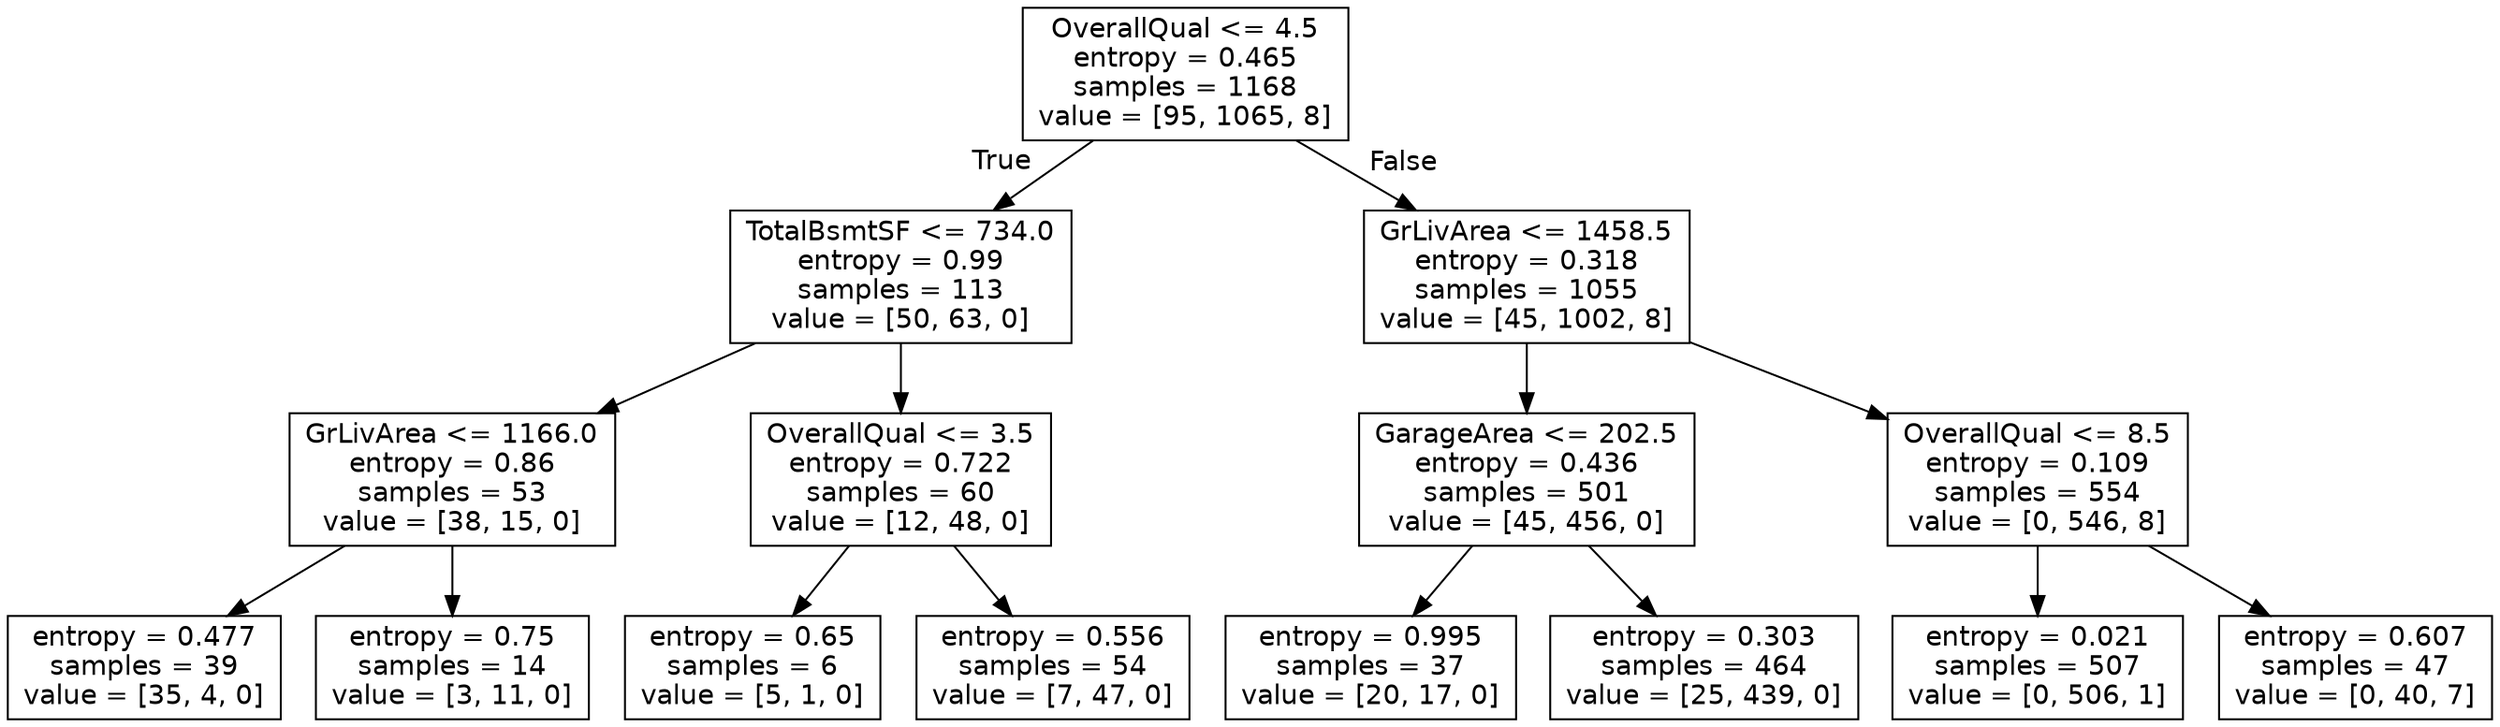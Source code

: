 digraph Tree {
node [shape=box, fontname="helvetica"] ;
edge [fontname="helvetica"] ;
0 [label="OverallQual <= 4.5\nentropy = 0.465\nsamples = 1168\nvalue = [95, 1065, 8]"] ;
1 [label="TotalBsmtSF <= 734.0\nentropy = 0.99\nsamples = 113\nvalue = [50, 63, 0]"] ;
0 -> 1 [labeldistance=2.5, labelangle=45, headlabel="True"] ;
2 [label="GrLivArea <= 1166.0\nentropy = 0.86\nsamples = 53\nvalue = [38, 15, 0]"] ;
1 -> 2 ;
3 [label="entropy = 0.477\nsamples = 39\nvalue = [35, 4, 0]"] ;
2 -> 3 ;
4 [label="entropy = 0.75\nsamples = 14\nvalue = [3, 11, 0]"] ;
2 -> 4 ;
5 [label="OverallQual <= 3.5\nentropy = 0.722\nsamples = 60\nvalue = [12, 48, 0]"] ;
1 -> 5 ;
6 [label="entropy = 0.65\nsamples = 6\nvalue = [5, 1, 0]"] ;
5 -> 6 ;
7 [label="entropy = 0.556\nsamples = 54\nvalue = [7, 47, 0]"] ;
5 -> 7 ;
8 [label="GrLivArea <= 1458.5\nentropy = 0.318\nsamples = 1055\nvalue = [45, 1002, 8]"] ;
0 -> 8 [labeldistance=2.5, labelangle=-45, headlabel="False"] ;
9 [label="GarageArea <= 202.5\nentropy = 0.436\nsamples = 501\nvalue = [45, 456, 0]"] ;
8 -> 9 ;
10 [label="entropy = 0.995\nsamples = 37\nvalue = [20, 17, 0]"] ;
9 -> 10 ;
11 [label="entropy = 0.303\nsamples = 464\nvalue = [25, 439, 0]"] ;
9 -> 11 ;
12 [label="OverallQual <= 8.5\nentropy = 0.109\nsamples = 554\nvalue = [0, 546, 8]"] ;
8 -> 12 ;
13 [label="entropy = 0.021\nsamples = 507\nvalue = [0, 506, 1]"] ;
12 -> 13 ;
14 [label="entropy = 0.607\nsamples = 47\nvalue = [0, 40, 7]"] ;
12 -> 14 ;
}
